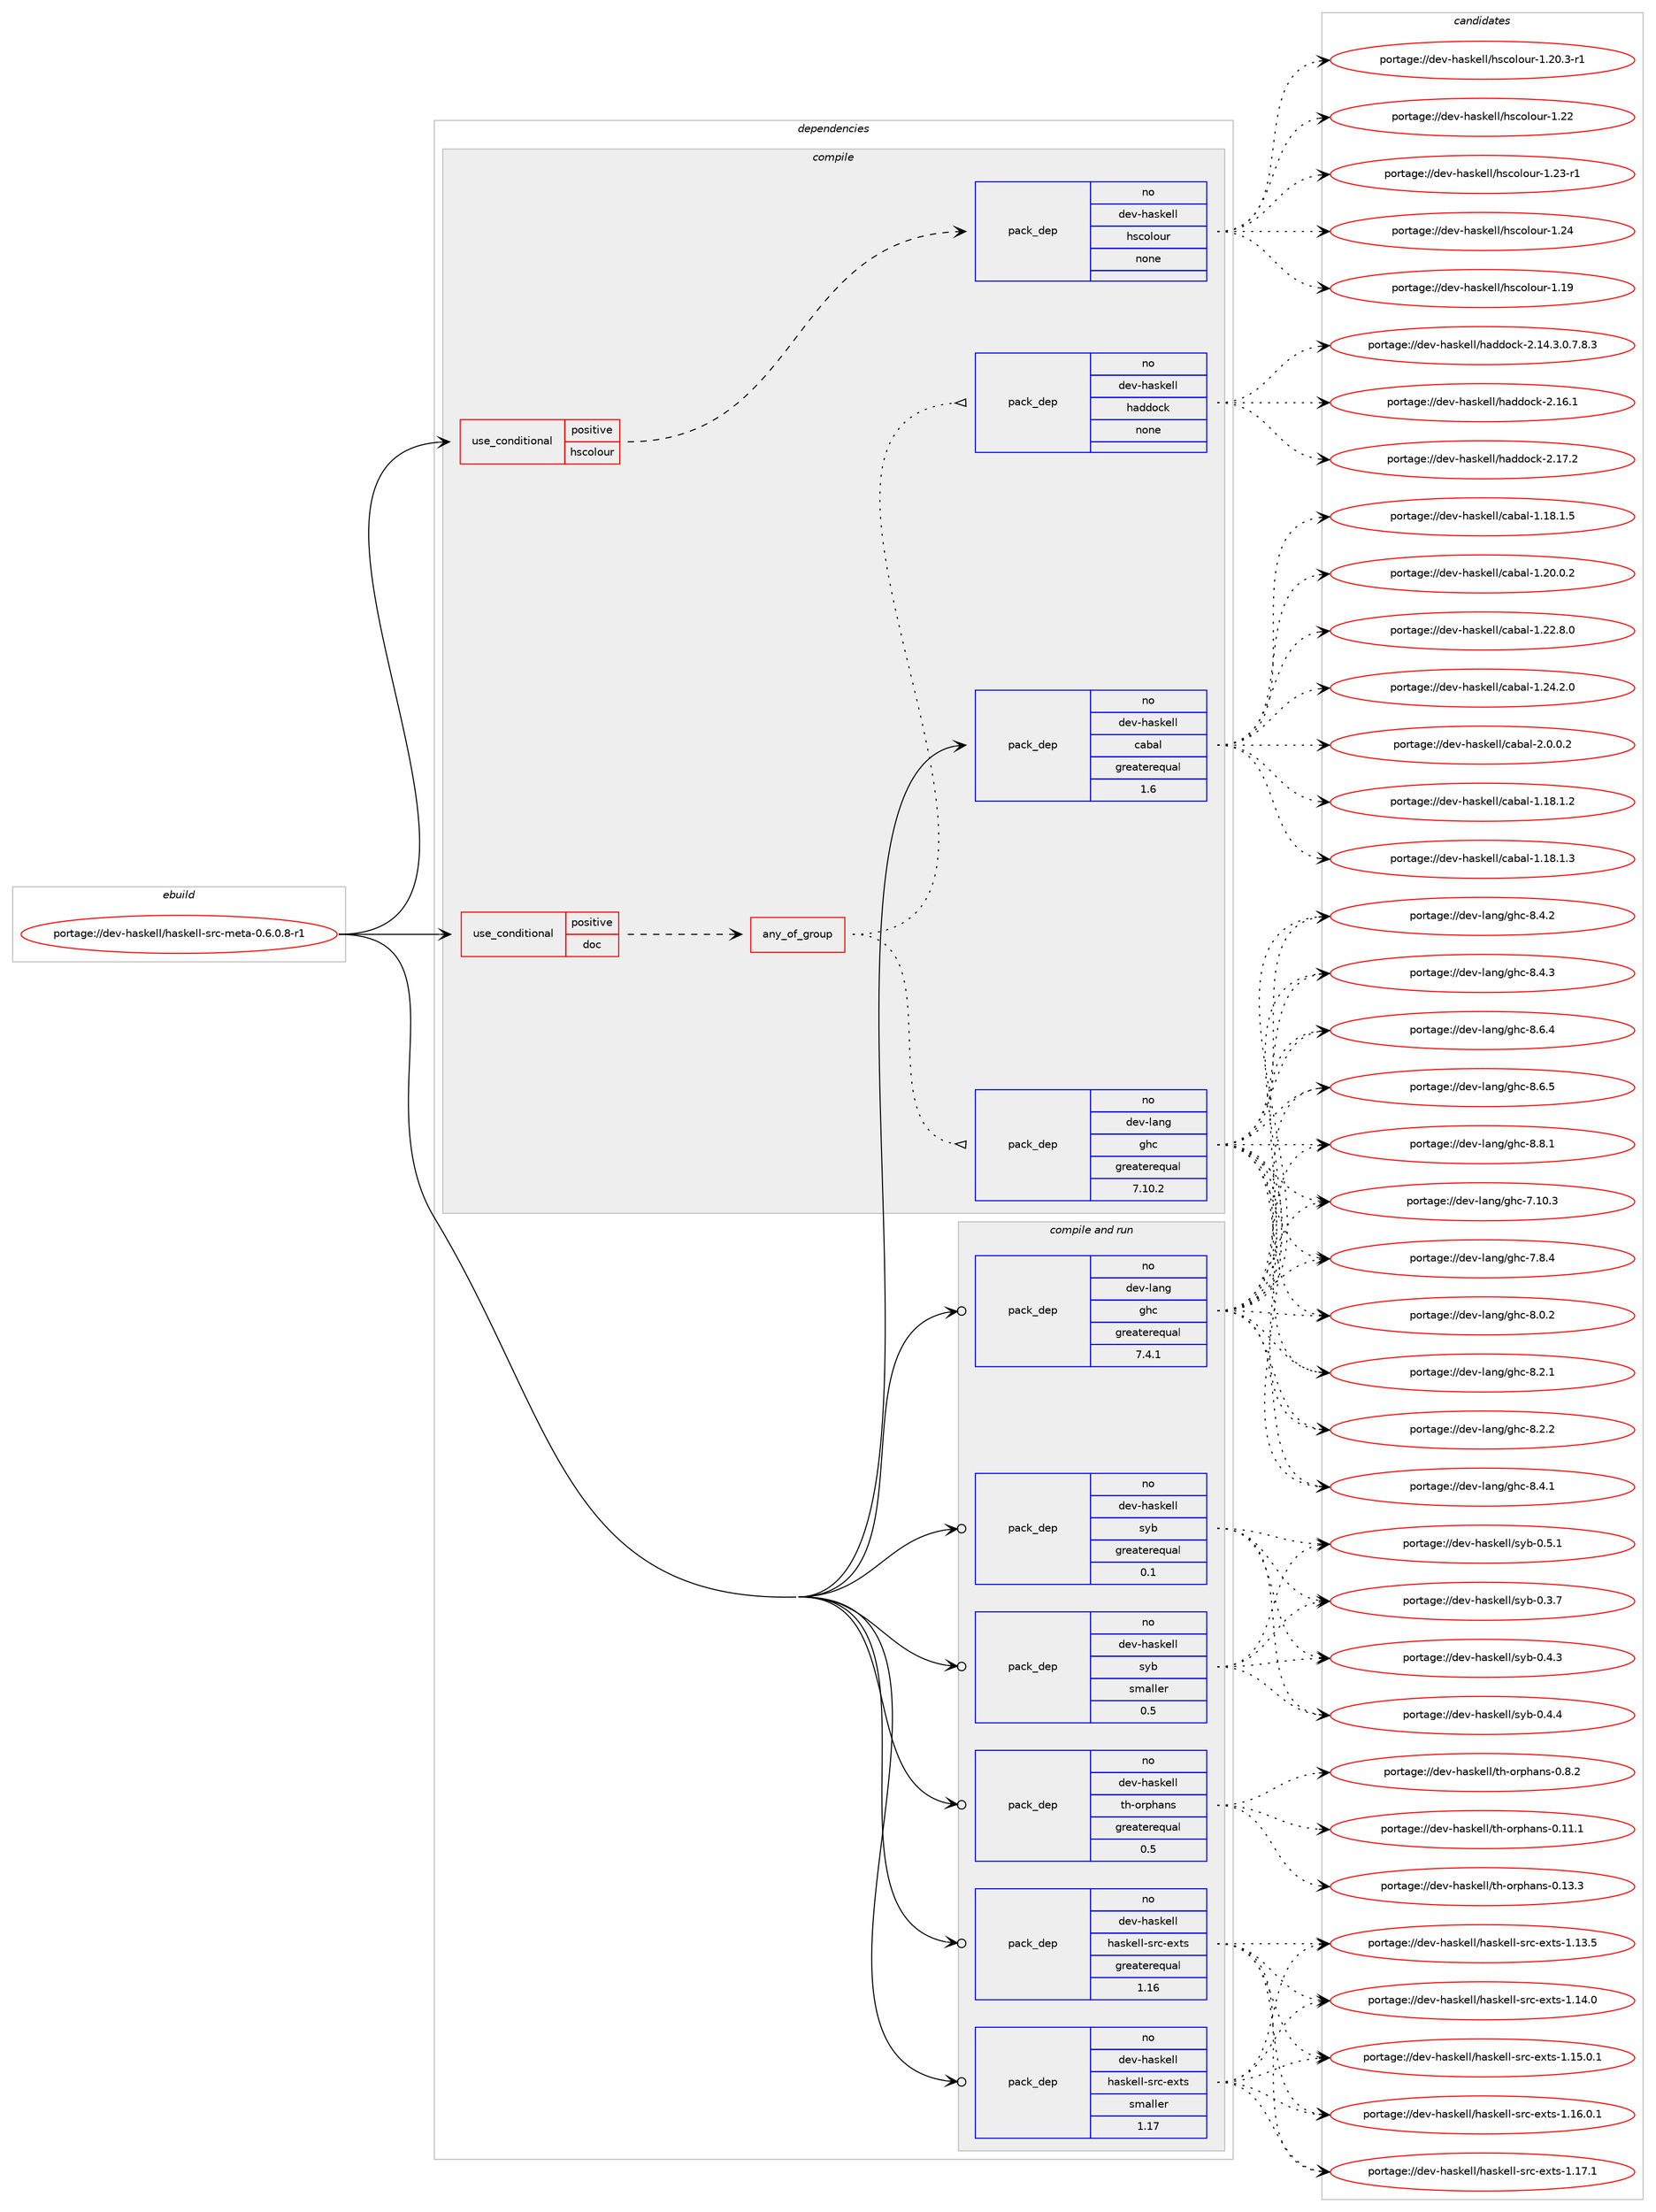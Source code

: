 digraph prolog {

# *************
# Graph options
# *************

newrank=true;
concentrate=true;
compound=true;
graph [rankdir=LR,fontname=Helvetica,fontsize=10,ranksep=1.5];#, ranksep=2.5, nodesep=0.2];
edge  [arrowhead=vee];
node  [fontname=Helvetica,fontsize=10];

# **********
# The ebuild
# **********

subgraph cluster_leftcol {
color=gray;
rank=same;
label=<<i>ebuild</i>>;
id [label="portage://dev-haskell/haskell-src-meta-0.6.0.8-r1", color=red, width=4, href="../dev-haskell/haskell-src-meta-0.6.0.8-r1.svg"];
}

# ****************
# The dependencies
# ****************

subgraph cluster_midcol {
color=gray;
label=<<i>dependencies</i>>;
subgraph cluster_compile {
fillcolor="#eeeeee";
style=filled;
label=<<i>compile</i>>;
subgraph cond15434 {
dependency69768 [label=<<TABLE BORDER="0" CELLBORDER="1" CELLSPACING="0" CELLPADDING="4"><TR><TD ROWSPAN="3" CELLPADDING="10">use_conditional</TD></TR><TR><TD>positive</TD></TR><TR><TD>doc</TD></TR></TABLE>>, shape=none, color=red];
subgraph any1785 {
dependency69769 [label=<<TABLE BORDER="0" CELLBORDER="1" CELLSPACING="0" CELLPADDING="4"><TR><TD CELLPADDING="10">any_of_group</TD></TR></TABLE>>, shape=none, color=red];subgraph pack52490 {
dependency69770 [label=<<TABLE BORDER="0" CELLBORDER="1" CELLSPACING="0" CELLPADDING="4" WIDTH="220"><TR><TD ROWSPAN="6" CELLPADDING="30">pack_dep</TD></TR><TR><TD WIDTH="110">no</TD></TR><TR><TD>dev-haskell</TD></TR><TR><TD>haddock</TD></TR><TR><TD>none</TD></TR><TR><TD></TD></TR></TABLE>>, shape=none, color=blue];
}
dependency69769:e -> dependency69770:w [weight=20,style="dotted",arrowhead="oinv"];
subgraph pack52491 {
dependency69771 [label=<<TABLE BORDER="0" CELLBORDER="1" CELLSPACING="0" CELLPADDING="4" WIDTH="220"><TR><TD ROWSPAN="6" CELLPADDING="30">pack_dep</TD></TR><TR><TD WIDTH="110">no</TD></TR><TR><TD>dev-lang</TD></TR><TR><TD>ghc</TD></TR><TR><TD>greaterequal</TD></TR><TR><TD>7.10.2</TD></TR></TABLE>>, shape=none, color=blue];
}
dependency69769:e -> dependency69771:w [weight=20,style="dotted",arrowhead="oinv"];
}
dependency69768:e -> dependency69769:w [weight=20,style="dashed",arrowhead="vee"];
}
id:e -> dependency69768:w [weight=20,style="solid",arrowhead="vee"];
subgraph cond15435 {
dependency69772 [label=<<TABLE BORDER="0" CELLBORDER="1" CELLSPACING="0" CELLPADDING="4"><TR><TD ROWSPAN="3" CELLPADDING="10">use_conditional</TD></TR><TR><TD>positive</TD></TR><TR><TD>hscolour</TD></TR></TABLE>>, shape=none, color=red];
subgraph pack52492 {
dependency69773 [label=<<TABLE BORDER="0" CELLBORDER="1" CELLSPACING="0" CELLPADDING="4" WIDTH="220"><TR><TD ROWSPAN="6" CELLPADDING="30">pack_dep</TD></TR><TR><TD WIDTH="110">no</TD></TR><TR><TD>dev-haskell</TD></TR><TR><TD>hscolour</TD></TR><TR><TD>none</TD></TR><TR><TD></TD></TR></TABLE>>, shape=none, color=blue];
}
dependency69772:e -> dependency69773:w [weight=20,style="dashed",arrowhead="vee"];
}
id:e -> dependency69772:w [weight=20,style="solid",arrowhead="vee"];
subgraph pack52493 {
dependency69774 [label=<<TABLE BORDER="0" CELLBORDER="1" CELLSPACING="0" CELLPADDING="4" WIDTH="220"><TR><TD ROWSPAN="6" CELLPADDING="30">pack_dep</TD></TR><TR><TD WIDTH="110">no</TD></TR><TR><TD>dev-haskell</TD></TR><TR><TD>cabal</TD></TR><TR><TD>greaterequal</TD></TR><TR><TD>1.6</TD></TR></TABLE>>, shape=none, color=blue];
}
id:e -> dependency69774:w [weight=20,style="solid",arrowhead="vee"];
}
subgraph cluster_compileandrun {
fillcolor="#eeeeee";
style=filled;
label=<<i>compile and run</i>>;
subgraph pack52494 {
dependency69775 [label=<<TABLE BORDER="0" CELLBORDER="1" CELLSPACING="0" CELLPADDING="4" WIDTH="220"><TR><TD ROWSPAN="6" CELLPADDING="30">pack_dep</TD></TR><TR><TD WIDTH="110">no</TD></TR><TR><TD>dev-haskell</TD></TR><TR><TD>haskell-src-exts</TD></TR><TR><TD>greaterequal</TD></TR><TR><TD>1.16</TD></TR></TABLE>>, shape=none, color=blue];
}
id:e -> dependency69775:w [weight=20,style="solid",arrowhead="odotvee"];
subgraph pack52495 {
dependency69776 [label=<<TABLE BORDER="0" CELLBORDER="1" CELLSPACING="0" CELLPADDING="4" WIDTH="220"><TR><TD ROWSPAN="6" CELLPADDING="30">pack_dep</TD></TR><TR><TD WIDTH="110">no</TD></TR><TR><TD>dev-haskell</TD></TR><TR><TD>haskell-src-exts</TD></TR><TR><TD>smaller</TD></TR><TR><TD>1.17</TD></TR></TABLE>>, shape=none, color=blue];
}
id:e -> dependency69776:w [weight=20,style="solid",arrowhead="odotvee"];
subgraph pack52496 {
dependency69777 [label=<<TABLE BORDER="0" CELLBORDER="1" CELLSPACING="0" CELLPADDING="4" WIDTH="220"><TR><TD ROWSPAN="6" CELLPADDING="30">pack_dep</TD></TR><TR><TD WIDTH="110">no</TD></TR><TR><TD>dev-haskell</TD></TR><TR><TD>syb</TD></TR><TR><TD>greaterequal</TD></TR><TR><TD>0.1</TD></TR></TABLE>>, shape=none, color=blue];
}
id:e -> dependency69777:w [weight=20,style="solid",arrowhead="odotvee"];
subgraph pack52497 {
dependency69778 [label=<<TABLE BORDER="0" CELLBORDER="1" CELLSPACING="0" CELLPADDING="4" WIDTH="220"><TR><TD ROWSPAN="6" CELLPADDING="30">pack_dep</TD></TR><TR><TD WIDTH="110">no</TD></TR><TR><TD>dev-haskell</TD></TR><TR><TD>syb</TD></TR><TR><TD>smaller</TD></TR><TR><TD>0.5</TD></TR></TABLE>>, shape=none, color=blue];
}
id:e -> dependency69778:w [weight=20,style="solid",arrowhead="odotvee"];
subgraph pack52498 {
dependency69779 [label=<<TABLE BORDER="0" CELLBORDER="1" CELLSPACING="0" CELLPADDING="4" WIDTH="220"><TR><TD ROWSPAN="6" CELLPADDING="30">pack_dep</TD></TR><TR><TD WIDTH="110">no</TD></TR><TR><TD>dev-haskell</TD></TR><TR><TD>th-orphans</TD></TR><TR><TD>greaterequal</TD></TR><TR><TD>0.5</TD></TR></TABLE>>, shape=none, color=blue];
}
id:e -> dependency69779:w [weight=20,style="solid",arrowhead="odotvee"];
subgraph pack52499 {
dependency69780 [label=<<TABLE BORDER="0" CELLBORDER="1" CELLSPACING="0" CELLPADDING="4" WIDTH="220"><TR><TD ROWSPAN="6" CELLPADDING="30">pack_dep</TD></TR><TR><TD WIDTH="110">no</TD></TR><TR><TD>dev-lang</TD></TR><TR><TD>ghc</TD></TR><TR><TD>greaterequal</TD></TR><TR><TD>7.4.1</TD></TR></TABLE>>, shape=none, color=blue];
}
id:e -> dependency69780:w [weight=20,style="solid",arrowhead="odotvee"];
}
subgraph cluster_run {
fillcolor="#eeeeee";
style=filled;
label=<<i>run</i>>;
}
}

# **************
# The candidates
# **************

subgraph cluster_choices {
rank=same;
color=gray;
label=<<i>candidates</i>>;

subgraph choice52490 {
color=black;
nodesep=1;
choiceportage1001011184510497115107101108108471049710010011199107455046495246514648465546564651 [label="portage://dev-haskell/haddock-2.14.3.0.7.8.3", color=red, width=4,href="../dev-haskell/haddock-2.14.3.0.7.8.3.svg"];
choiceportage100101118451049711510710110810847104971001001119910745504649544649 [label="portage://dev-haskell/haddock-2.16.1", color=red, width=4,href="../dev-haskell/haddock-2.16.1.svg"];
choiceportage100101118451049711510710110810847104971001001119910745504649554650 [label="portage://dev-haskell/haddock-2.17.2", color=red, width=4,href="../dev-haskell/haddock-2.17.2.svg"];
dependency69770:e -> choiceportage1001011184510497115107101108108471049710010011199107455046495246514648465546564651:w [style=dotted,weight="100"];
dependency69770:e -> choiceportage100101118451049711510710110810847104971001001119910745504649544649:w [style=dotted,weight="100"];
dependency69770:e -> choiceportage100101118451049711510710110810847104971001001119910745504649554650:w [style=dotted,weight="100"];
}
subgraph choice52491 {
color=black;
nodesep=1;
choiceportage1001011184510897110103471031049945554649484651 [label="portage://dev-lang/ghc-7.10.3", color=red, width=4,href="../dev-lang/ghc-7.10.3.svg"];
choiceportage10010111845108971101034710310499455546564652 [label="portage://dev-lang/ghc-7.8.4", color=red, width=4,href="../dev-lang/ghc-7.8.4.svg"];
choiceportage10010111845108971101034710310499455646484650 [label="portage://dev-lang/ghc-8.0.2", color=red, width=4,href="../dev-lang/ghc-8.0.2.svg"];
choiceportage10010111845108971101034710310499455646504649 [label="portage://dev-lang/ghc-8.2.1", color=red, width=4,href="../dev-lang/ghc-8.2.1.svg"];
choiceportage10010111845108971101034710310499455646504650 [label="portage://dev-lang/ghc-8.2.2", color=red, width=4,href="../dev-lang/ghc-8.2.2.svg"];
choiceportage10010111845108971101034710310499455646524649 [label="portage://dev-lang/ghc-8.4.1", color=red, width=4,href="../dev-lang/ghc-8.4.1.svg"];
choiceportage10010111845108971101034710310499455646524650 [label="portage://dev-lang/ghc-8.4.2", color=red, width=4,href="../dev-lang/ghc-8.4.2.svg"];
choiceportage10010111845108971101034710310499455646524651 [label="portage://dev-lang/ghc-8.4.3", color=red, width=4,href="../dev-lang/ghc-8.4.3.svg"];
choiceportage10010111845108971101034710310499455646544652 [label="portage://dev-lang/ghc-8.6.4", color=red, width=4,href="../dev-lang/ghc-8.6.4.svg"];
choiceportage10010111845108971101034710310499455646544653 [label="portage://dev-lang/ghc-8.6.5", color=red, width=4,href="../dev-lang/ghc-8.6.5.svg"];
choiceportage10010111845108971101034710310499455646564649 [label="portage://dev-lang/ghc-8.8.1", color=red, width=4,href="../dev-lang/ghc-8.8.1.svg"];
dependency69771:e -> choiceportage1001011184510897110103471031049945554649484651:w [style=dotted,weight="100"];
dependency69771:e -> choiceportage10010111845108971101034710310499455546564652:w [style=dotted,weight="100"];
dependency69771:e -> choiceportage10010111845108971101034710310499455646484650:w [style=dotted,weight="100"];
dependency69771:e -> choiceportage10010111845108971101034710310499455646504649:w [style=dotted,weight="100"];
dependency69771:e -> choiceportage10010111845108971101034710310499455646504650:w [style=dotted,weight="100"];
dependency69771:e -> choiceportage10010111845108971101034710310499455646524649:w [style=dotted,weight="100"];
dependency69771:e -> choiceportage10010111845108971101034710310499455646524650:w [style=dotted,weight="100"];
dependency69771:e -> choiceportage10010111845108971101034710310499455646524651:w [style=dotted,weight="100"];
dependency69771:e -> choiceportage10010111845108971101034710310499455646544652:w [style=dotted,weight="100"];
dependency69771:e -> choiceportage10010111845108971101034710310499455646544653:w [style=dotted,weight="100"];
dependency69771:e -> choiceportage10010111845108971101034710310499455646564649:w [style=dotted,weight="100"];
}
subgraph choice52492 {
color=black;
nodesep=1;
choiceportage100101118451049711510710110810847104115991111081111171144549464957 [label="portage://dev-haskell/hscolour-1.19", color=red, width=4,href="../dev-haskell/hscolour-1.19.svg"];
choiceportage10010111845104971151071011081084710411599111108111117114454946504846514511449 [label="portage://dev-haskell/hscolour-1.20.3-r1", color=red, width=4,href="../dev-haskell/hscolour-1.20.3-r1.svg"];
choiceportage100101118451049711510710110810847104115991111081111171144549465050 [label="portage://dev-haskell/hscolour-1.22", color=red, width=4,href="../dev-haskell/hscolour-1.22.svg"];
choiceportage1001011184510497115107101108108471041159911110811111711445494650514511449 [label="portage://dev-haskell/hscolour-1.23-r1", color=red, width=4,href="../dev-haskell/hscolour-1.23-r1.svg"];
choiceportage100101118451049711510710110810847104115991111081111171144549465052 [label="portage://dev-haskell/hscolour-1.24", color=red, width=4,href="../dev-haskell/hscolour-1.24.svg"];
dependency69773:e -> choiceportage100101118451049711510710110810847104115991111081111171144549464957:w [style=dotted,weight="100"];
dependency69773:e -> choiceportage10010111845104971151071011081084710411599111108111117114454946504846514511449:w [style=dotted,weight="100"];
dependency69773:e -> choiceportage100101118451049711510710110810847104115991111081111171144549465050:w [style=dotted,weight="100"];
dependency69773:e -> choiceportage1001011184510497115107101108108471041159911110811111711445494650514511449:w [style=dotted,weight="100"];
dependency69773:e -> choiceportage100101118451049711510710110810847104115991111081111171144549465052:w [style=dotted,weight="100"];
}
subgraph choice52493 {
color=black;
nodesep=1;
choiceportage10010111845104971151071011081084799979897108454946495646494650 [label="portage://dev-haskell/cabal-1.18.1.2", color=red, width=4,href="../dev-haskell/cabal-1.18.1.2.svg"];
choiceportage10010111845104971151071011081084799979897108454946495646494651 [label="portage://dev-haskell/cabal-1.18.1.3", color=red, width=4,href="../dev-haskell/cabal-1.18.1.3.svg"];
choiceportage10010111845104971151071011081084799979897108454946495646494653 [label="portage://dev-haskell/cabal-1.18.1.5", color=red, width=4,href="../dev-haskell/cabal-1.18.1.5.svg"];
choiceportage10010111845104971151071011081084799979897108454946504846484650 [label="portage://dev-haskell/cabal-1.20.0.2", color=red, width=4,href="../dev-haskell/cabal-1.20.0.2.svg"];
choiceportage10010111845104971151071011081084799979897108454946505046564648 [label="portage://dev-haskell/cabal-1.22.8.0", color=red, width=4,href="../dev-haskell/cabal-1.22.8.0.svg"];
choiceportage10010111845104971151071011081084799979897108454946505246504648 [label="portage://dev-haskell/cabal-1.24.2.0", color=red, width=4,href="../dev-haskell/cabal-1.24.2.0.svg"];
choiceportage100101118451049711510710110810847999798971084550464846484650 [label="portage://dev-haskell/cabal-2.0.0.2", color=red, width=4,href="../dev-haskell/cabal-2.0.0.2.svg"];
dependency69774:e -> choiceportage10010111845104971151071011081084799979897108454946495646494650:w [style=dotted,weight="100"];
dependency69774:e -> choiceportage10010111845104971151071011081084799979897108454946495646494651:w [style=dotted,weight="100"];
dependency69774:e -> choiceportage10010111845104971151071011081084799979897108454946495646494653:w [style=dotted,weight="100"];
dependency69774:e -> choiceportage10010111845104971151071011081084799979897108454946504846484650:w [style=dotted,weight="100"];
dependency69774:e -> choiceportage10010111845104971151071011081084799979897108454946505046564648:w [style=dotted,weight="100"];
dependency69774:e -> choiceportage10010111845104971151071011081084799979897108454946505246504648:w [style=dotted,weight="100"];
dependency69774:e -> choiceportage100101118451049711510710110810847999798971084550464846484650:w [style=dotted,weight="100"];
}
subgraph choice52494 {
color=black;
nodesep=1;
choiceportage1001011184510497115107101108108471049711510710110810845115114994510112011611545494649514653 [label="portage://dev-haskell/haskell-src-exts-1.13.5", color=red, width=4,href="../dev-haskell/haskell-src-exts-1.13.5.svg"];
choiceportage1001011184510497115107101108108471049711510710110810845115114994510112011611545494649524648 [label="portage://dev-haskell/haskell-src-exts-1.14.0", color=red, width=4,href="../dev-haskell/haskell-src-exts-1.14.0.svg"];
choiceportage10010111845104971151071011081084710497115107101108108451151149945101120116115454946495346484649 [label="portage://dev-haskell/haskell-src-exts-1.15.0.1", color=red, width=4,href="../dev-haskell/haskell-src-exts-1.15.0.1.svg"];
choiceportage10010111845104971151071011081084710497115107101108108451151149945101120116115454946495446484649 [label="portage://dev-haskell/haskell-src-exts-1.16.0.1", color=red, width=4,href="../dev-haskell/haskell-src-exts-1.16.0.1.svg"];
choiceportage1001011184510497115107101108108471049711510710110810845115114994510112011611545494649554649 [label="portage://dev-haskell/haskell-src-exts-1.17.1", color=red, width=4,href="../dev-haskell/haskell-src-exts-1.17.1.svg"];
dependency69775:e -> choiceportage1001011184510497115107101108108471049711510710110810845115114994510112011611545494649514653:w [style=dotted,weight="100"];
dependency69775:e -> choiceportage1001011184510497115107101108108471049711510710110810845115114994510112011611545494649524648:w [style=dotted,weight="100"];
dependency69775:e -> choiceportage10010111845104971151071011081084710497115107101108108451151149945101120116115454946495346484649:w [style=dotted,weight="100"];
dependency69775:e -> choiceportage10010111845104971151071011081084710497115107101108108451151149945101120116115454946495446484649:w [style=dotted,weight="100"];
dependency69775:e -> choiceportage1001011184510497115107101108108471049711510710110810845115114994510112011611545494649554649:w [style=dotted,weight="100"];
}
subgraph choice52495 {
color=black;
nodesep=1;
choiceportage1001011184510497115107101108108471049711510710110810845115114994510112011611545494649514653 [label="portage://dev-haskell/haskell-src-exts-1.13.5", color=red, width=4,href="../dev-haskell/haskell-src-exts-1.13.5.svg"];
choiceportage1001011184510497115107101108108471049711510710110810845115114994510112011611545494649524648 [label="portage://dev-haskell/haskell-src-exts-1.14.0", color=red, width=4,href="../dev-haskell/haskell-src-exts-1.14.0.svg"];
choiceportage10010111845104971151071011081084710497115107101108108451151149945101120116115454946495346484649 [label="portage://dev-haskell/haskell-src-exts-1.15.0.1", color=red, width=4,href="../dev-haskell/haskell-src-exts-1.15.0.1.svg"];
choiceportage10010111845104971151071011081084710497115107101108108451151149945101120116115454946495446484649 [label="portage://dev-haskell/haskell-src-exts-1.16.0.1", color=red, width=4,href="../dev-haskell/haskell-src-exts-1.16.0.1.svg"];
choiceportage1001011184510497115107101108108471049711510710110810845115114994510112011611545494649554649 [label="portage://dev-haskell/haskell-src-exts-1.17.1", color=red, width=4,href="../dev-haskell/haskell-src-exts-1.17.1.svg"];
dependency69776:e -> choiceportage1001011184510497115107101108108471049711510710110810845115114994510112011611545494649514653:w [style=dotted,weight="100"];
dependency69776:e -> choiceportage1001011184510497115107101108108471049711510710110810845115114994510112011611545494649524648:w [style=dotted,weight="100"];
dependency69776:e -> choiceportage10010111845104971151071011081084710497115107101108108451151149945101120116115454946495346484649:w [style=dotted,weight="100"];
dependency69776:e -> choiceportage10010111845104971151071011081084710497115107101108108451151149945101120116115454946495446484649:w [style=dotted,weight="100"];
dependency69776:e -> choiceportage1001011184510497115107101108108471049711510710110810845115114994510112011611545494649554649:w [style=dotted,weight="100"];
}
subgraph choice52496 {
color=black;
nodesep=1;
choiceportage10010111845104971151071011081084711512198454846514655 [label="portage://dev-haskell/syb-0.3.7", color=red, width=4,href="../dev-haskell/syb-0.3.7.svg"];
choiceportage10010111845104971151071011081084711512198454846524651 [label="portage://dev-haskell/syb-0.4.3", color=red, width=4,href="../dev-haskell/syb-0.4.3.svg"];
choiceportage10010111845104971151071011081084711512198454846524652 [label="portage://dev-haskell/syb-0.4.4", color=red, width=4,href="../dev-haskell/syb-0.4.4.svg"];
choiceportage10010111845104971151071011081084711512198454846534649 [label="portage://dev-haskell/syb-0.5.1", color=red, width=4,href="../dev-haskell/syb-0.5.1.svg"];
dependency69777:e -> choiceportage10010111845104971151071011081084711512198454846514655:w [style=dotted,weight="100"];
dependency69777:e -> choiceportage10010111845104971151071011081084711512198454846524651:w [style=dotted,weight="100"];
dependency69777:e -> choiceportage10010111845104971151071011081084711512198454846524652:w [style=dotted,weight="100"];
dependency69777:e -> choiceportage10010111845104971151071011081084711512198454846534649:w [style=dotted,weight="100"];
}
subgraph choice52497 {
color=black;
nodesep=1;
choiceportage10010111845104971151071011081084711512198454846514655 [label="portage://dev-haskell/syb-0.3.7", color=red, width=4,href="../dev-haskell/syb-0.3.7.svg"];
choiceportage10010111845104971151071011081084711512198454846524651 [label="portage://dev-haskell/syb-0.4.3", color=red, width=4,href="../dev-haskell/syb-0.4.3.svg"];
choiceportage10010111845104971151071011081084711512198454846524652 [label="portage://dev-haskell/syb-0.4.4", color=red, width=4,href="../dev-haskell/syb-0.4.4.svg"];
choiceportage10010111845104971151071011081084711512198454846534649 [label="portage://dev-haskell/syb-0.5.1", color=red, width=4,href="../dev-haskell/syb-0.5.1.svg"];
dependency69778:e -> choiceportage10010111845104971151071011081084711512198454846514655:w [style=dotted,weight="100"];
dependency69778:e -> choiceportage10010111845104971151071011081084711512198454846524651:w [style=dotted,weight="100"];
dependency69778:e -> choiceportage10010111845104971151071011081084711512198454846524652:w [style=dotted,weight="100"];
dependency69778:e -> choiceportage10010111845104971151071011081084711512198454846534649:w [style=dotted,weight="100"];
}
subgraph choice52498 {
color=black;
nodesep=1;
choiceportage100101118451049711510710110810847116104451111141121049711011545484649494649 [label="portage://dev-haskell/th-orphans-0.11.1", color=red, width=4,href="../dev-haskell/th-orphans-0.11.1.svg"];
choiceportage100101118451049711510710110810847116104451111141121049711011545484649514651 [label="portage://dev-haskell/th-orphans-0.13.3", color=red, width=4,href="../dev-haskell/th-orphans-0.13.3.svg"];
choiceportage1001011184510497115107101108108471161044511111411210497110115454846564650 [label="portage://dev-haskell/th-orphans-0.8.2", color=red, width=4,href="../dev-haskell/th-orphans-0.8.2.svg"];
dependency69779:e -> choiceportage100101118451049711510710110810847116104451111141121049711011545484649494649:w [style=dotted,weight="100"];
dependency69779:e -> choiceportage100101118451049711510710110810847116104451111141121049711011545484649514651:w [style=dotted,weight="100"];
dependency69779:e -> choiceportage1001011184510497115107101108108471161044511111411210497110115454846564650:w [style=dotted,weight="100"];
}
subgraph choice52499 {
color=black;
nodesep=1;
choiceportage1001011184510897110103471031049945554649484651 [label="portage://dev-lang/ghc-7.10.3", color=red, width=4,href="../dev-lang/ghc-7.10.3.svg"];
choiceportage10010111845108971101034710310499455546564652 [label="portage://dev-lang/ghc-7.8.4", color=red, width=4,href="../dev-lang/ghc-7.8.4.svg"];
choiceportage10010111845108971101034710310499455646484650 [label="portage://dev-lang/ghc-8.0.2", color=red, width=4,href="../dev-lang/ghc-8.0.2.svg"];
choiceportage10010111845108971101034710310499455646504649 [label="portage://dev-lang/ghc-8.2.1", color=red, width=4,href="../dev-lang/ghc-8.2.1.svg"];
choiceportage10010111845108971101034710310499455646504650 [label="portage://dev-lang/ghc-8.2.2", color=red, width=4,href="../dev-lang/ghc-8.2.2.svg"];
choiceportage10010111845108971101034710310499455646524649 [label="portage://dev-lang/ghc-8.4.1", color=red, width=4,href="../dev-lang/ghc-8.4.1.svg"];
choiceportage10010111845108971101034710310499455646524650 [label="portage://dev-lang/ghc-8.4.2", color=red, width=4,href="../dev-lang/ghc-8.4.2.svg"];
choiceportage10010111845108971101034710310499455646524651 [label="portage://dev-lang/ghc-8.4.3", color=red, width=4,href="../dev-lang/ghc-8.4.3.svg"];
choiceportage10010111845108971101034710310499455646544652 [label="portage://dev-lang/ghc-8.6.4", color=red, width=4,href="../dev-lang/ghc-8.6.4.svg"];
choiceportage10010111845108971101034710310499455646544653 [label="portage://dev-lang/ghc-8.6.5", color=red, width=4,href="../dev-lang/ghc-8.6.5.svg"];
choiceportage10010111845108971101034710310499455646564649 [label="portage://dev-lang/ghc-8.8.1", color=red, width=4,href="../dev-lang/ghc-8.8.1.svg"];
dependency69780:e -> choiceportage1001011184510897110103471031049945554649484651:w [style=dotted,weight="100"];
dependency69780:e -> choiceportage10010111845108971101034710310499455546564652:w [style=dotted,weight="100"];
dependency69780:e -> choiceportage10010111845108971101034710310499455646484650:w [style=dotted,weight="100"];
dependency69780:e -> choiceportage10010111845108971101034710310499455646504649:w [style=dotted,weight="100"];
dependency69780:e -> choiceportage10010111845108971101034710310499455646504650:w [style=dotted,weight="100"];
dependency69780:e -> choiceportage10010111845108971101034710310499455646524649:w [style=dotted,weight="100"];
dependency69780:e -> choiceportage10010111845108971101034710310499455646524650:w [style=dotted,weight="100"];
dependency69780:e -> choiceportage10010111845108971101034710310499455646524651:w [style=dotted,weight="100"];
dependency69780:e -> choiceportage10010111845108971101034710310499455646544652:w [style=dotted,weight="100"];
dependency69780:e -> choiceportage10010111845108971101034710310499455646544653:w [style=dotted,weight="100"];
dependency69780:e -> choiceportage10010111845108971101034710310499455646564649:w [style=dotted,weight="100"];
}
}

}

